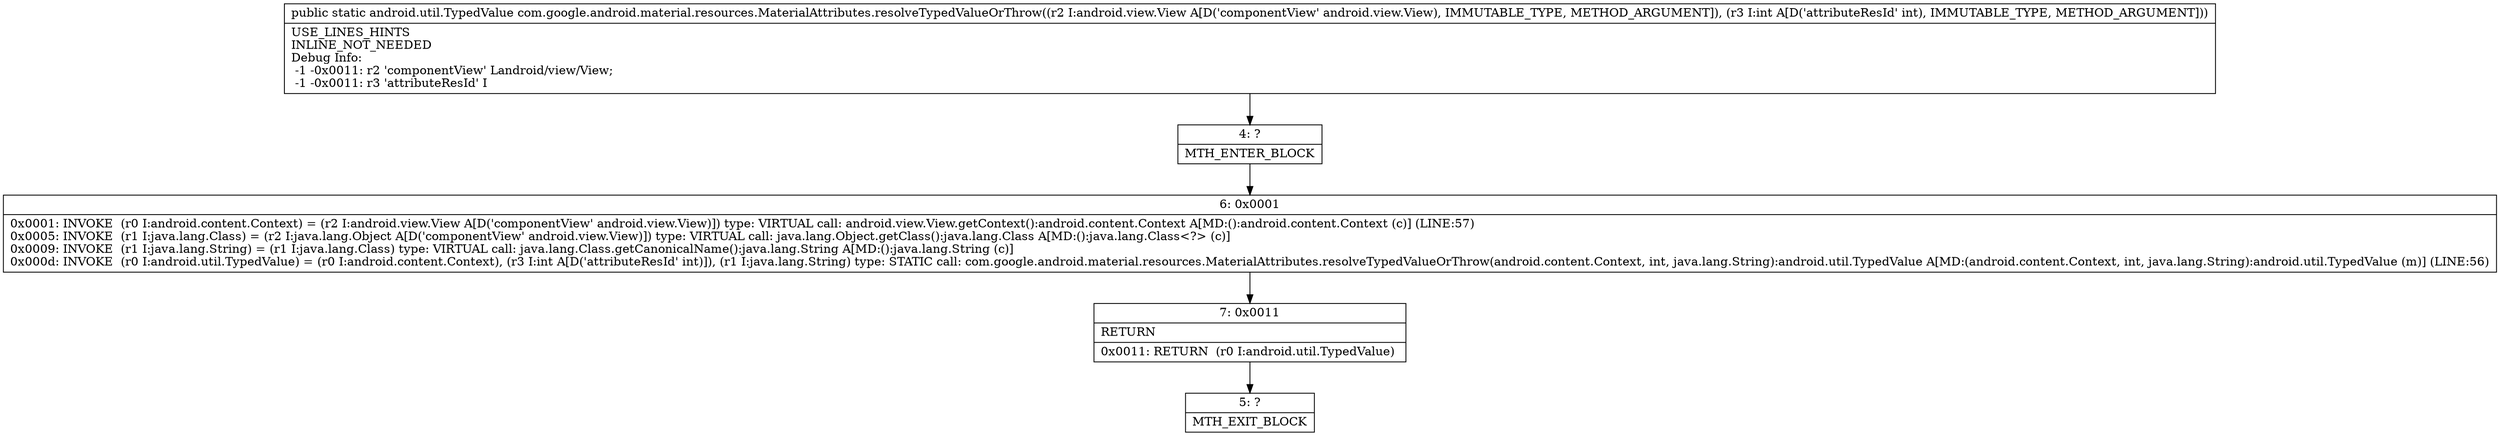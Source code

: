 digraph "CFG forcom.google.android.material.resources.MaterialAttributes.resolveTypedValueOrThrow(Landroid\/view\/View;I)Landroid\/util\/TypedValue;" {
Node_4 [shape=record,label="{4\:\ ?|MTH_ENTER_BLOCK\l}"];
Node_6 [shape=record,label="{6\:\ 0x0001|0x0001: INVOKE  (r0 I:android.content.Context) = (r2 I:android.view.View A[D('componentView' android.view.View)]) type: VIRTUAL call: android.view.View.getContext():android.content.Context A[MD:():android.content.Context (c)] (LINE:57)\l0x0005: INVOKE  (r1 I:java.lang.Class) = (r2 I:java.lang.Object A[D('componentView' android.view.View)]) type: VIRTUAL call: java.lang.Object.getClass():java.lang.Class A[MD:():java.lang.Class\<?\> (c)]\l0x0009: INVOKE  (r1 I:java.lang.String) = (r1 I:java.lang.Class) type: VIRTUAL call: java.lang.Class.getCanonicalName():java.lang.String A[MD:():java.lang.String (c)]\l0x000d: INVOKE  (r0 I:android.util.TypedValue) = (r0 I:android.content.Context), (r3 I:int A[D('attributeResId' int)]), (r1 I:java.lang.String) type: STATIC call: com.google.android.material.resources.MaterialAttributes.resolveTypedValueOrThrow(android.content.Context, int, java.lang.String):android.util.TypedValue A[MD:(android.content.Context, int, java.lang.String):android.util.TypedValue (m)] (LINE:56)\l}"];
Node_7 [shape=record,label="{7\:\ 0x0011|RETURN\l|0x0011: RETURN  (r0 I:android.util.TypedValue) \l}"];
Node_5 [shape=record,label="{5\:\ ?|MTH_EXIT_BLOCK\l}"];
MethodNode[shape=record,label="{public static android.util.TypedValue com.google.android.material.resources.MaterialAttributes.resolveTypedValueOrThrow((r2 I:android.view.View A[D('componentView' android.view.View), IMMUTABLE_TYPE, METHOD_ARGUMENT]), (r3 I:int A[D('attributeResId' int), IMMUTABLE_TYPE, METHOD_ARGUMENT]))  | USE_LINES_HINTS\lINLINE_NOT_NEEDED\lDebug Info:\l  \-1 \-0x0011: r2 'componentView' Landroid\/view\/View;\l  \-1 \-0x0011: r3 'attributeResId' I\l}"];
MethodNode -> Node_4;Node_4 -> Node_6;
Node_6 -> Node_7;
Node_7 -> Node_5;
}

